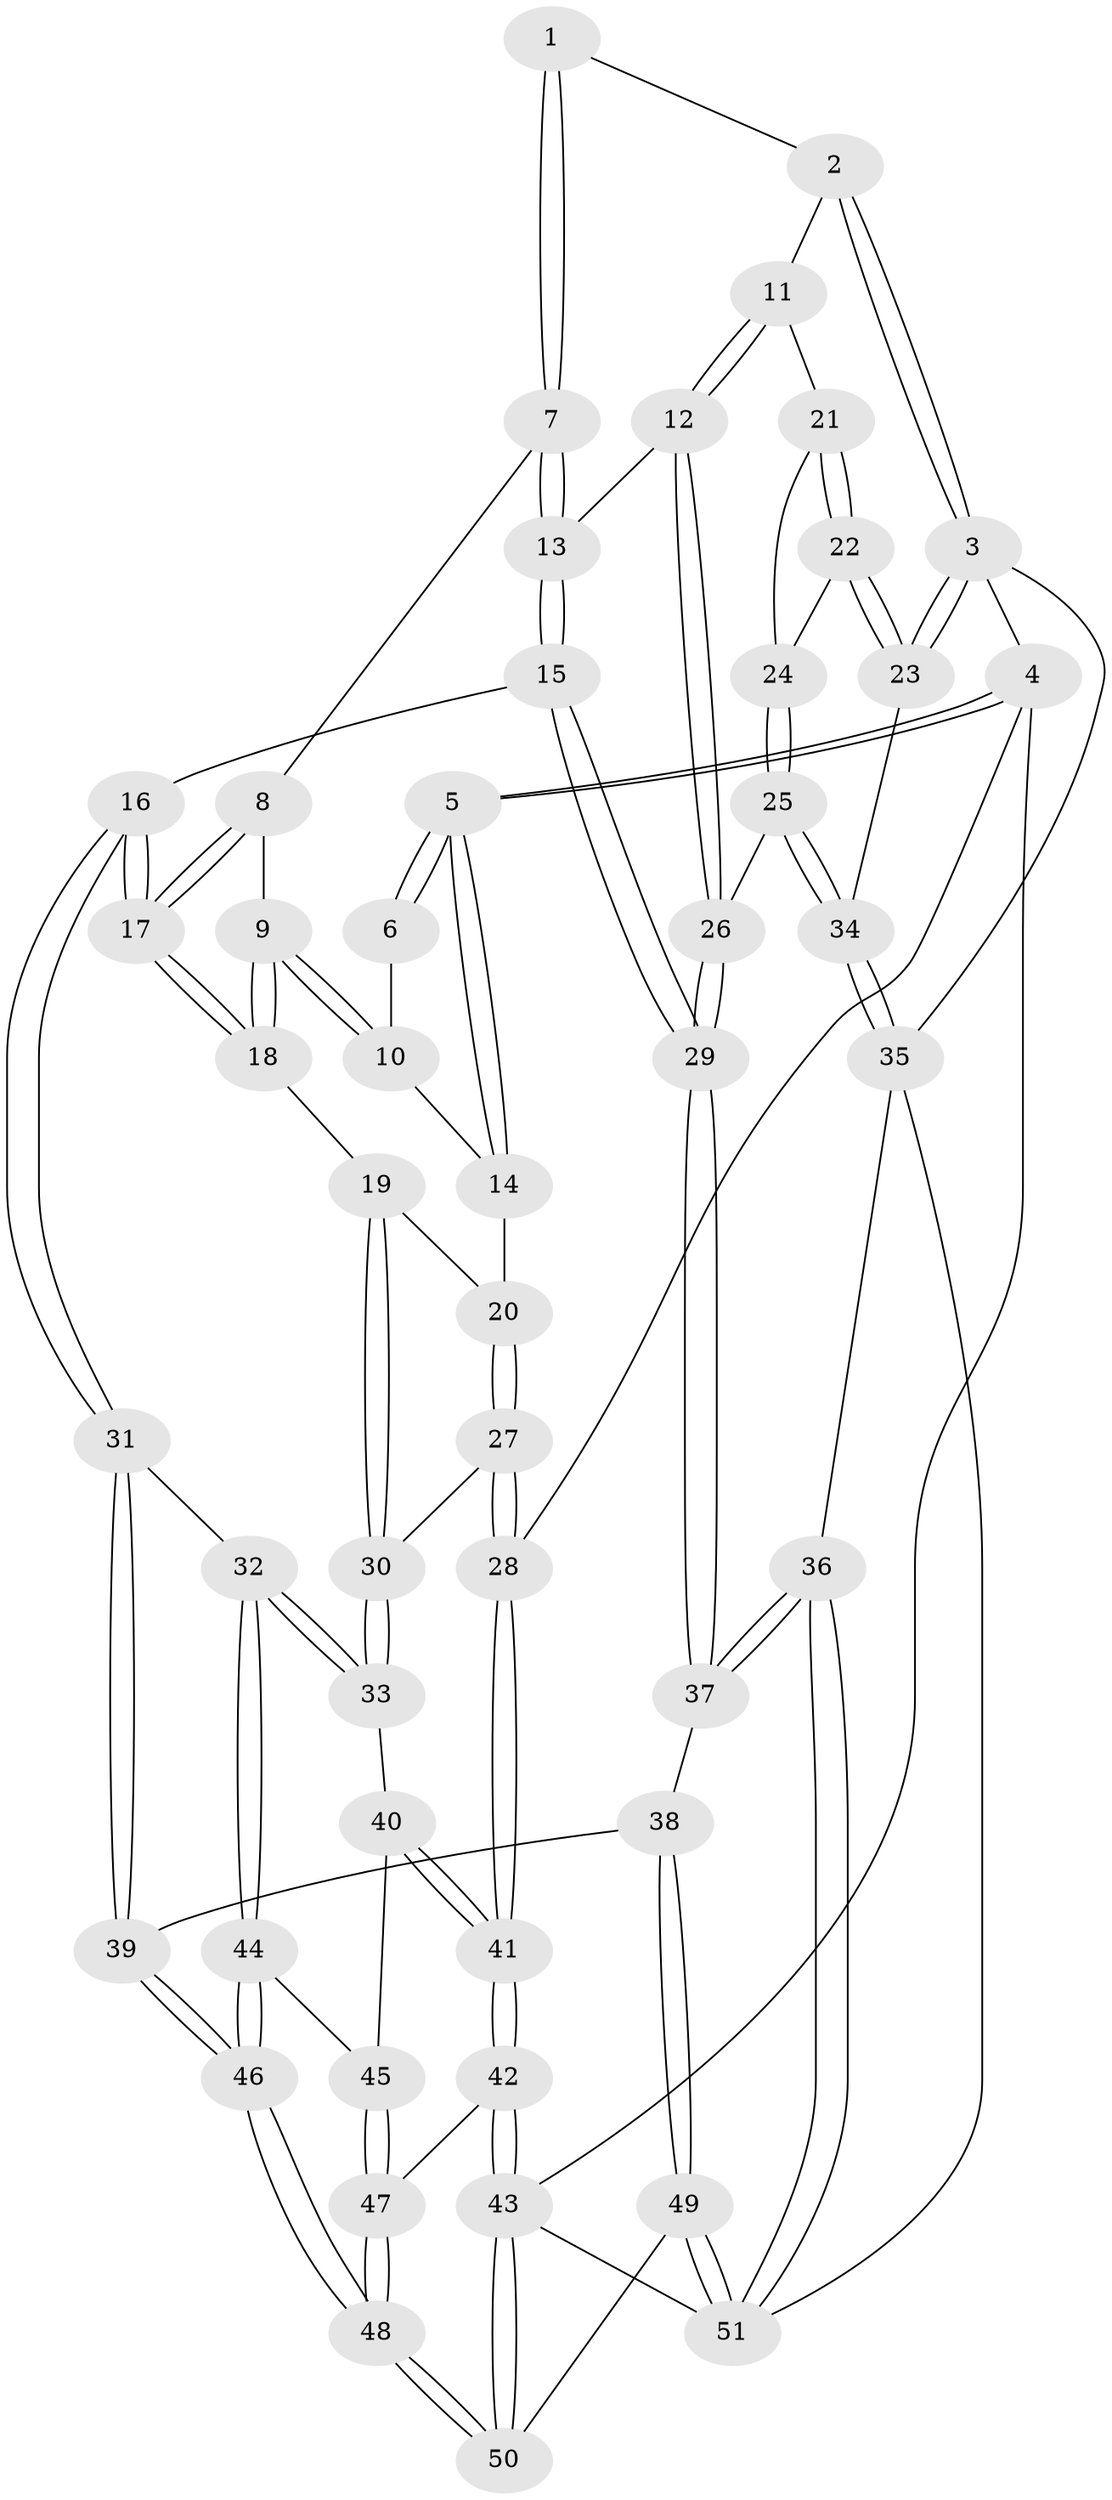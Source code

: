 // coarse degree distribution, {3: 0.4666666666666667, 4: 0.4666666666666667, 2: 0.06666666666666667}
// Generated by graph-tools (version 1.1) at 2025/38/03/04/25 23:38:28]
// undirected, 51 vertices, 124 edges
graph export_dot {
  node [color=gray90,style=filled];
  1 [pos="+0.6458649576444149+0"];
  2 [pos="+0.7619650286835244+0"];
  3 [pos="+1+0"];
  4 [pos="+0+0"];
  5 [pos="+0+0"];
  6 [pos="+0.46351019172629543+0"];
  7 [pos="+0.6038965137757266+0.04292451836496632"];
  8 [pos="+0.54898166157898+0.09663595003573194"];
  9 [pos="+0.34801435610455933+0.24269935733511133"];
  10 [pos="+0.3434111049105136+0.13101496652635408"];
  11 [pos="+0.8580718645083674+0.1609294744112282"];
  12 [pos="+0.6968620546254441+0.29578116383121167"];
  13 [pos="+0.6266740773278717+0.2861415812006476"];
  14 [pos="+0.0760816670942872+0.030525093438927658"];
  15 [pos="+0.5571275094360291+0.35030345686720493"];
  16 [pos="+0.44433486429463026+0.3655111588738821"];
  17 [pos="+0.4281335653872753+0.3485570044333035"];
  18 [pos="+0.3401483576340612+0.2740647520372104"];
  19 [pos="+0.3047794030458072+0.27816086469164786"];
  20 [pos="+0.1885801621976711+0.22416751545918034"];
  21 [pos="+0.885201290985528+0.19039366185882353"];
  22 [pos="+1+0.27647620148706875"];
  23 [pos="+1+0.292240107315167"];
  24 [pos="+0.8597138974582436+0.3351474219834573"];
  25 [pos="+0.8372019797713216+0.39956259127891713"];
  26 [pos="+0.8138964108017998+0.40821584064607697"];
  27 [pos="+0.03608256790007998+0.35727431215167504"];
  28 [pos="+0+0.31632392034558193"];
  29 [pos="+0.7172720004424455+0.5943953430810995"];
  30 [pos="+0.16200999478768194+0.4552516170160675"];
  31 [pos="+0.40059117466687005+0.5336005838635585"];
  32 [pos="+0.20504609835212917+0.5423906619960972"];
  33 [pos="+0.17933149829265208+0.5274358567069605"];
  34 [pos="+1+0.4848195984769474"];
  35 [pos="+1+0.6655402529724942"];
  36 [pos="+0.8106467832891985+0.7441371960866704"];
  37 [pos="+0.7148612431594155+0.7093046665611973"];
  38 [pos="+0.7148006007415608+0.7093251378846446"];
  39 [pos="+0.45574070491413965+0.6270304179395366"];
  40 [pos="+0.121465968415963+0.5610407726521702"];
  41 [pos="+0+0.590356427385592"];
  42 [pos="+0+0.720213206099343"];
  43 [pos="+0+1"];
  44 [pos="+0.2170696589221993+0.6340303936057884"];
  45 [pos="+0.08288873461472031+0.7286401778594129"];
  46 [pos="+0.2780007350886786+0.8366733265294977"];
  47 [pos="+0.07164074256687278+0.7571729083762913"];
  48 [pos="+0.25765808319605904+0.8983796631663411"];
  49 [pos="+0.4479342272537018+1"];
  50 [pos="+0.2872260326446062+1"];
  51 [pos="+0.9137964428333163+1"];
  1 -- 2;
  1 -- 7;
  1 -- 7;
  2 -- 3;
  2 -- 3;
  2 -- 11;
  3 -- 4;
  3 -- 23;
  3 -- 23;
  3 -- 35;
  4 -- 5;
  4 -- 5;
  4 -- 28;
  4 -- 43;
  5 -- 6;
  5 -- 6;
  5 -- 14;
  5 -- 14;
  6 -- 10;
  7 -- 8;
  7 -- 13;
  7 -- 13;
  8 -- 9;
  8 -- 17;
  8 -- 17;
  9 -- 10;
  9 -- 10;
  9 -- 18;
  9 -- 18;
  10 -- 14;
  11 -- 12;
  11 -- 12;
  11 -- 21;
  12 -- 13;
  12 -- 26;
  12 -- 26;
  13 -- 15;
  13 -- 15;
  14 -- 20;
  15 -- 16;
  15 -- 29;
  15 -- 29;
  16 -- 17;
  16 -- 17;
  16 -- 31;
  16 -- 31;
  17 -- 18;
  17 -- 18;
  18 -- 19;
  19 -- 20;
  19 -- 30;
  19 -- 30;
  20 -- 27;
  20 -- 27;
  21 -- 22;
  21 -- 22;
  21 -- 24;
  22 -- 23;
  22 -- 23;
  22 -- 24;
  23 -- 34;
  24 -- 25;
  24 -- 25;
  25 -- 26;
  25 -- 34;
  25 -- 34;
  26 -- 29;
  26 -- 29;
  27 -- 28;
  27 -- 28;
  27 -- 30;
  28 -- 41;
  28 -- 41;
  29 -- 37;
  29 -- 37;
  30 -- 33;
  30 -- 33;
  31 -- 32;
  31 -- 39;
  31 -- 39;
  32 -- 33;
  32 -- 33;
  32 -- 44;
  32 -- 44;
  33 -- 40;
  34 -- 35;
  34 -- 35;
  35 -- 36;
  35 -- 51;
  36 -- 37;
  36 -- 37;
  36 -- 51;
  36 -- 51;
  37 -- 38;
  38 -- 39;
  38 -- 49;
  38 -- 49;
  39 -- 46;
  39 -- 46;
  40 -- 41;
  40 -- 41;
  40 -- 45;
  41 -- 42;
  41 -- 42;
  42 -- 43;
  42 -- 43;
  42 -- 47;
  43 -- 50;
  43 -- 50;
  43 -- 51;
  44 -- 45;
  44 -- 46;
  44 -- 46;
  45 -- 47;
  45 -- 47;
  46 -- 48;
  46 -- 48;
  47 -- 48;
  47 -- 48;
  48 -- 50;
  48 -- 50;
  49 -- 50;
  49 -- 51;
  49 -- 51;
}
